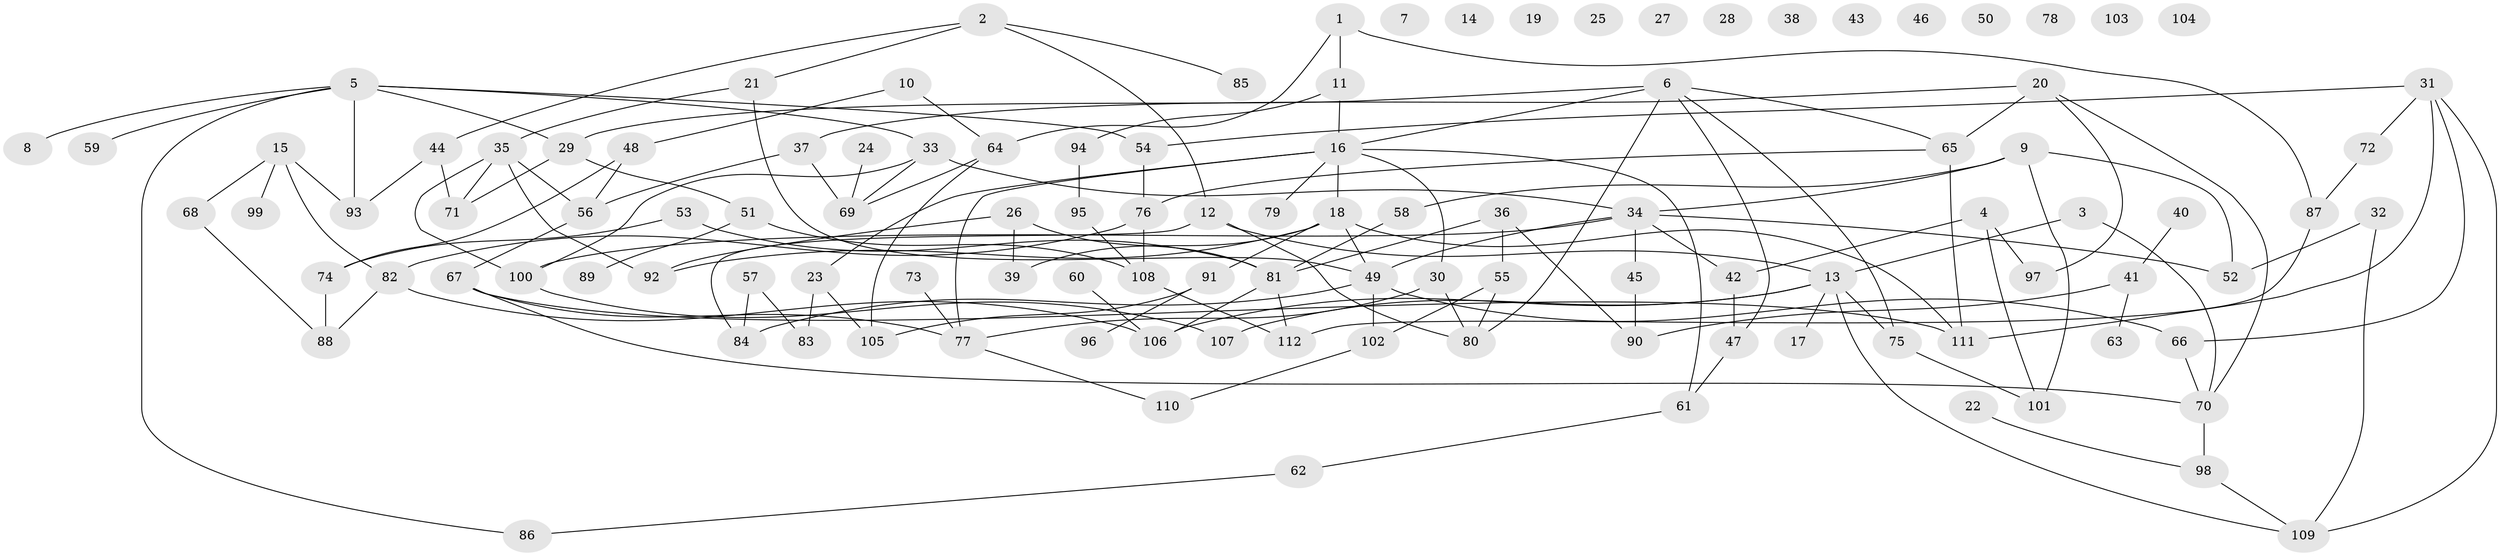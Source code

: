// coarse degree distribution, {0: 0.23214285714285715, 1: 0.14285714285714285, 2: 0.19642857142857142, 5: 0.07142857142857142, 3: 0.10714285714285714, 4: 0.125, 9: 0.03571428571428571, 6: 0.03571428571428571, 10: 0.017857142857142856, 8: 0.017857142857142856, 12: 0.017857142857142856}
// Generated by graph-tools (version 1.1) at 2025/43/03/04/25 21:43:18]
// undirected, 112 vertices, 154 edges
graph export_dot {
graph [start="1"]
  node [color=gray90,style=filled];
  1;
  2;
  3;
  4;
  5;
  6;
  7;
  8;
  9;
  10;
  11;
  12;
  13;
  14;
  15;
  16;
  17;
  18;
  19;
  20;
  21;
  22;
  23;
  24;
  25;
  26;
  27;
  28;
  29;
  30;
  31;
  32;
  33;
  34;
  35;
  36;
  37;
  38;
  39;
  40;
  41;
  42;
  43;
  44;
  45;
  46;
  47;
  48;
  49;
  50;
  51;
  52;
  53;
  54;
  55;
  56;
  57;
  58;
  59;
  60;
  61;
  62;
  63;
  64;
  65;
  66;
  67;
  68;
  69;
  70;
  71;
  72;
  73;
  74;
  75;
  76;
  77;
  78;
  79;
  80;
  81;
  82;
  83;
  84;
  85;
  86;
  87;
  88;
  89;
  90;
  91;
  92;
  93;
  94;
  95;
  96;
  97;
  98;
  99;
  100;
  101;
  102;
  103;
  104;
  105;
  106;
  107;
  108;
  109;
  110;
  111;
  112;
  1 -- 11;
  1 -- 64;
  1 -- 87;
  2 -- 12;
  2 -- 21;
  2 -- 44;
  2 -- 85;
  3 -- 13;
  3 -- 70;
  4 -- 42;
  4 -- 97;
  4 -- 101;
  5 -- 8;
  5 -- 29;
  5 -- 33;
  5 -- 54;
  5 -- 59;
  5 -- 86;
  5 -- 93;
  6 -- 16;
  6 -- 29;
  6 -- 47;
  6 -- 65;
  6 -- 75;
  6 -- 80;
  9 -- 34;
  9 -- 52;
  9 -- 58;
  9 -- 101;
  10 -- 48;
  10 -- 64;
  11 -- 16;
  11 -- 94;
  12 -- 13;
  12 -- 80;
  12 -- 84;
  13 -- 17;
  13 -- 75;
  13 -- 106;
  13 -- 107;
  13 -- 109;
  15 -- 68;
  15 -- 82;
  15 -- 93;
  15 -- 99;
  16 -- 18;
  16 -- 23;
  16 -- 30;
  16 -- 61;
  16 -- 77;
  16 -- 79;
  18 -- 39;
  18 -- 49;
  18 -- 91;
  18 -- 92;
  18 -- 111;
  20 -- 37;
  20 -- 65;
  20 -- 70;
  20 -- 97;
  21 -- 35;
  21 -- 49;
  22 -- 98;
  23 -- 83;
  23 -- 105;
  24 -- 69;
  26 -- 39;
  26 -- 81;
  26 -- 92;
  29 -- 51;
  29 -- 71;
  30 -- 77;
  30 -- 80;
  31 -- 54;
  31 -- 66;
  31 -- 72;
  31 -- 109;
  31 -- 111;
  32 -- 52;
  32 -- 109;
  33 -- 34;
  33 -- 69;
  33 -- 100;
  34 -- 42;
  34 -- 45;
  34 -- 49;
  34 -- 52;
  34 -- 100;
  35 -- 56;
  35 -- 71;
  35 -- 92;
  35 -- 100;
  36 -- 55;
  36 -- 81;
  36 -- 90;
  37 -- 56;
  37 -- 69;
  40 -- 41;
  41 -- 63;
  41 -- 90;
  42 -- 47;
  44 -- 71;
  44 -- 93;
  45 -- 90;
  47 -- 61;
  48 -- 56;
  48 -- 74;
  49 -- 66;
  49 -- 84;
  49 -- 102;
  51 -- 89;
  51 -- 108;
  53 -- 74;
  53 -- 81;
  54 -- 76;
  55 -- 80;
  55 -- 102;
  56 -- 67;
  57 -- 83;
  57 -- 84;
  58 -- 81;
  60 -- 106;
  61 -- 62;
  62 -- 86;
  64 -- 69;
  64 -- 105;
  65 -- 76;
  65 -- 111;
  66 -- 70;
  67 -- 70;
  67 -- 77;
  67 -- 111;
  68 -- 88;
  70 -- 98;
  72 -- 87;
  73 -- 77;
  74 -- 88;
  75 -- 101;
  76 -- 82;
  76 -- 108;
  77 -- 110;
  81 -- 106;
  81 -- 112;
  82 -- 88;
  82 -- 106;
  87 -- 112;
  91 -- 96;
  91 -- 105;
  94 -- 95;
  95 -- 108;
  98 -- 109;
  100 -- 107;
  102 -- 110;
  108 -- 112;
}
